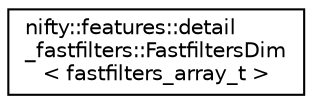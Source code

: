 digraph "Graphical Class Hierarchy"
{
  edge [fontname="Helvetica",fontsize="10",labelfontname="Helvetica",labelfontsize="10"];
  node [fontname="Helvetica",fontsize="10",shape=record];
  rankdir="LR";
  Node1 [label="nifty::features::detail\l_fastfilters::FastfiltersDim\l\< fastfilters_array_t \>",height=0.2,width=0.4,color="black", fillcolor="white", style="filled",URL="$structnifty_1_1features_1_1detail__fastfilters_1_1FastfiltersDim.html"];
}
